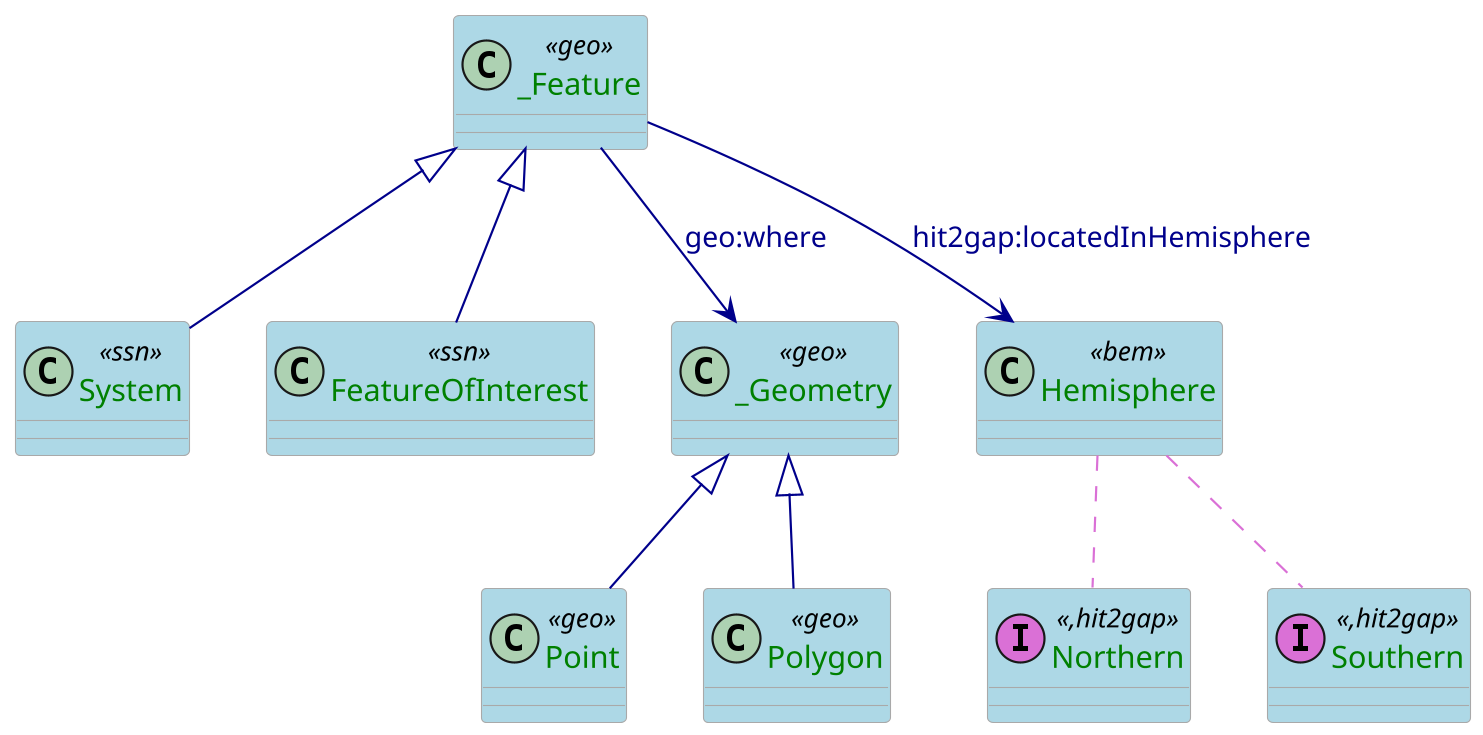 @startuml
scale 0.7

skinparam class {
  ArrowColor DarkBlue
  ArrowFontColor DarkBlue
  BackgroundColor LightBlue
  BorderColor DarkGrey
}
skinparam dpi 300
skinparam stereotypeCBackgroundColor Wheat
skinparam classAttributeFontColor  Green

/'
 Definition of the classes referring the SSN-core part
'/
class System <<ssn>>
class FeatureOfInterest <<ssn>>

/'
  Definition of the Geo-core part
'/
class _Feature <<geo>>
class _Geometry <<geo>>
class Point <<geo>>
class Polygon <<geo>>
class Hemisphere <<bem>>
class Northern <<(I,orchid),hit2gap>>
class Southern <<(I,orchid),hit2gap>>


/'
  Definition of the geospatial part using GeoOWL ontology
'/

_Feature --> _Geometry: geo:where
_Geometry <|-- Point
_Geometry <|-- Polygon

_Feature <|-- FeatureOfInterest
_Feature <|-- System

_Feature --> Hemisphere: hit2gap:locatedInHemisphere

Hemisphere ..[#orchid] Northern
Hemisphere ..[#orchid] Southern



@enduml
